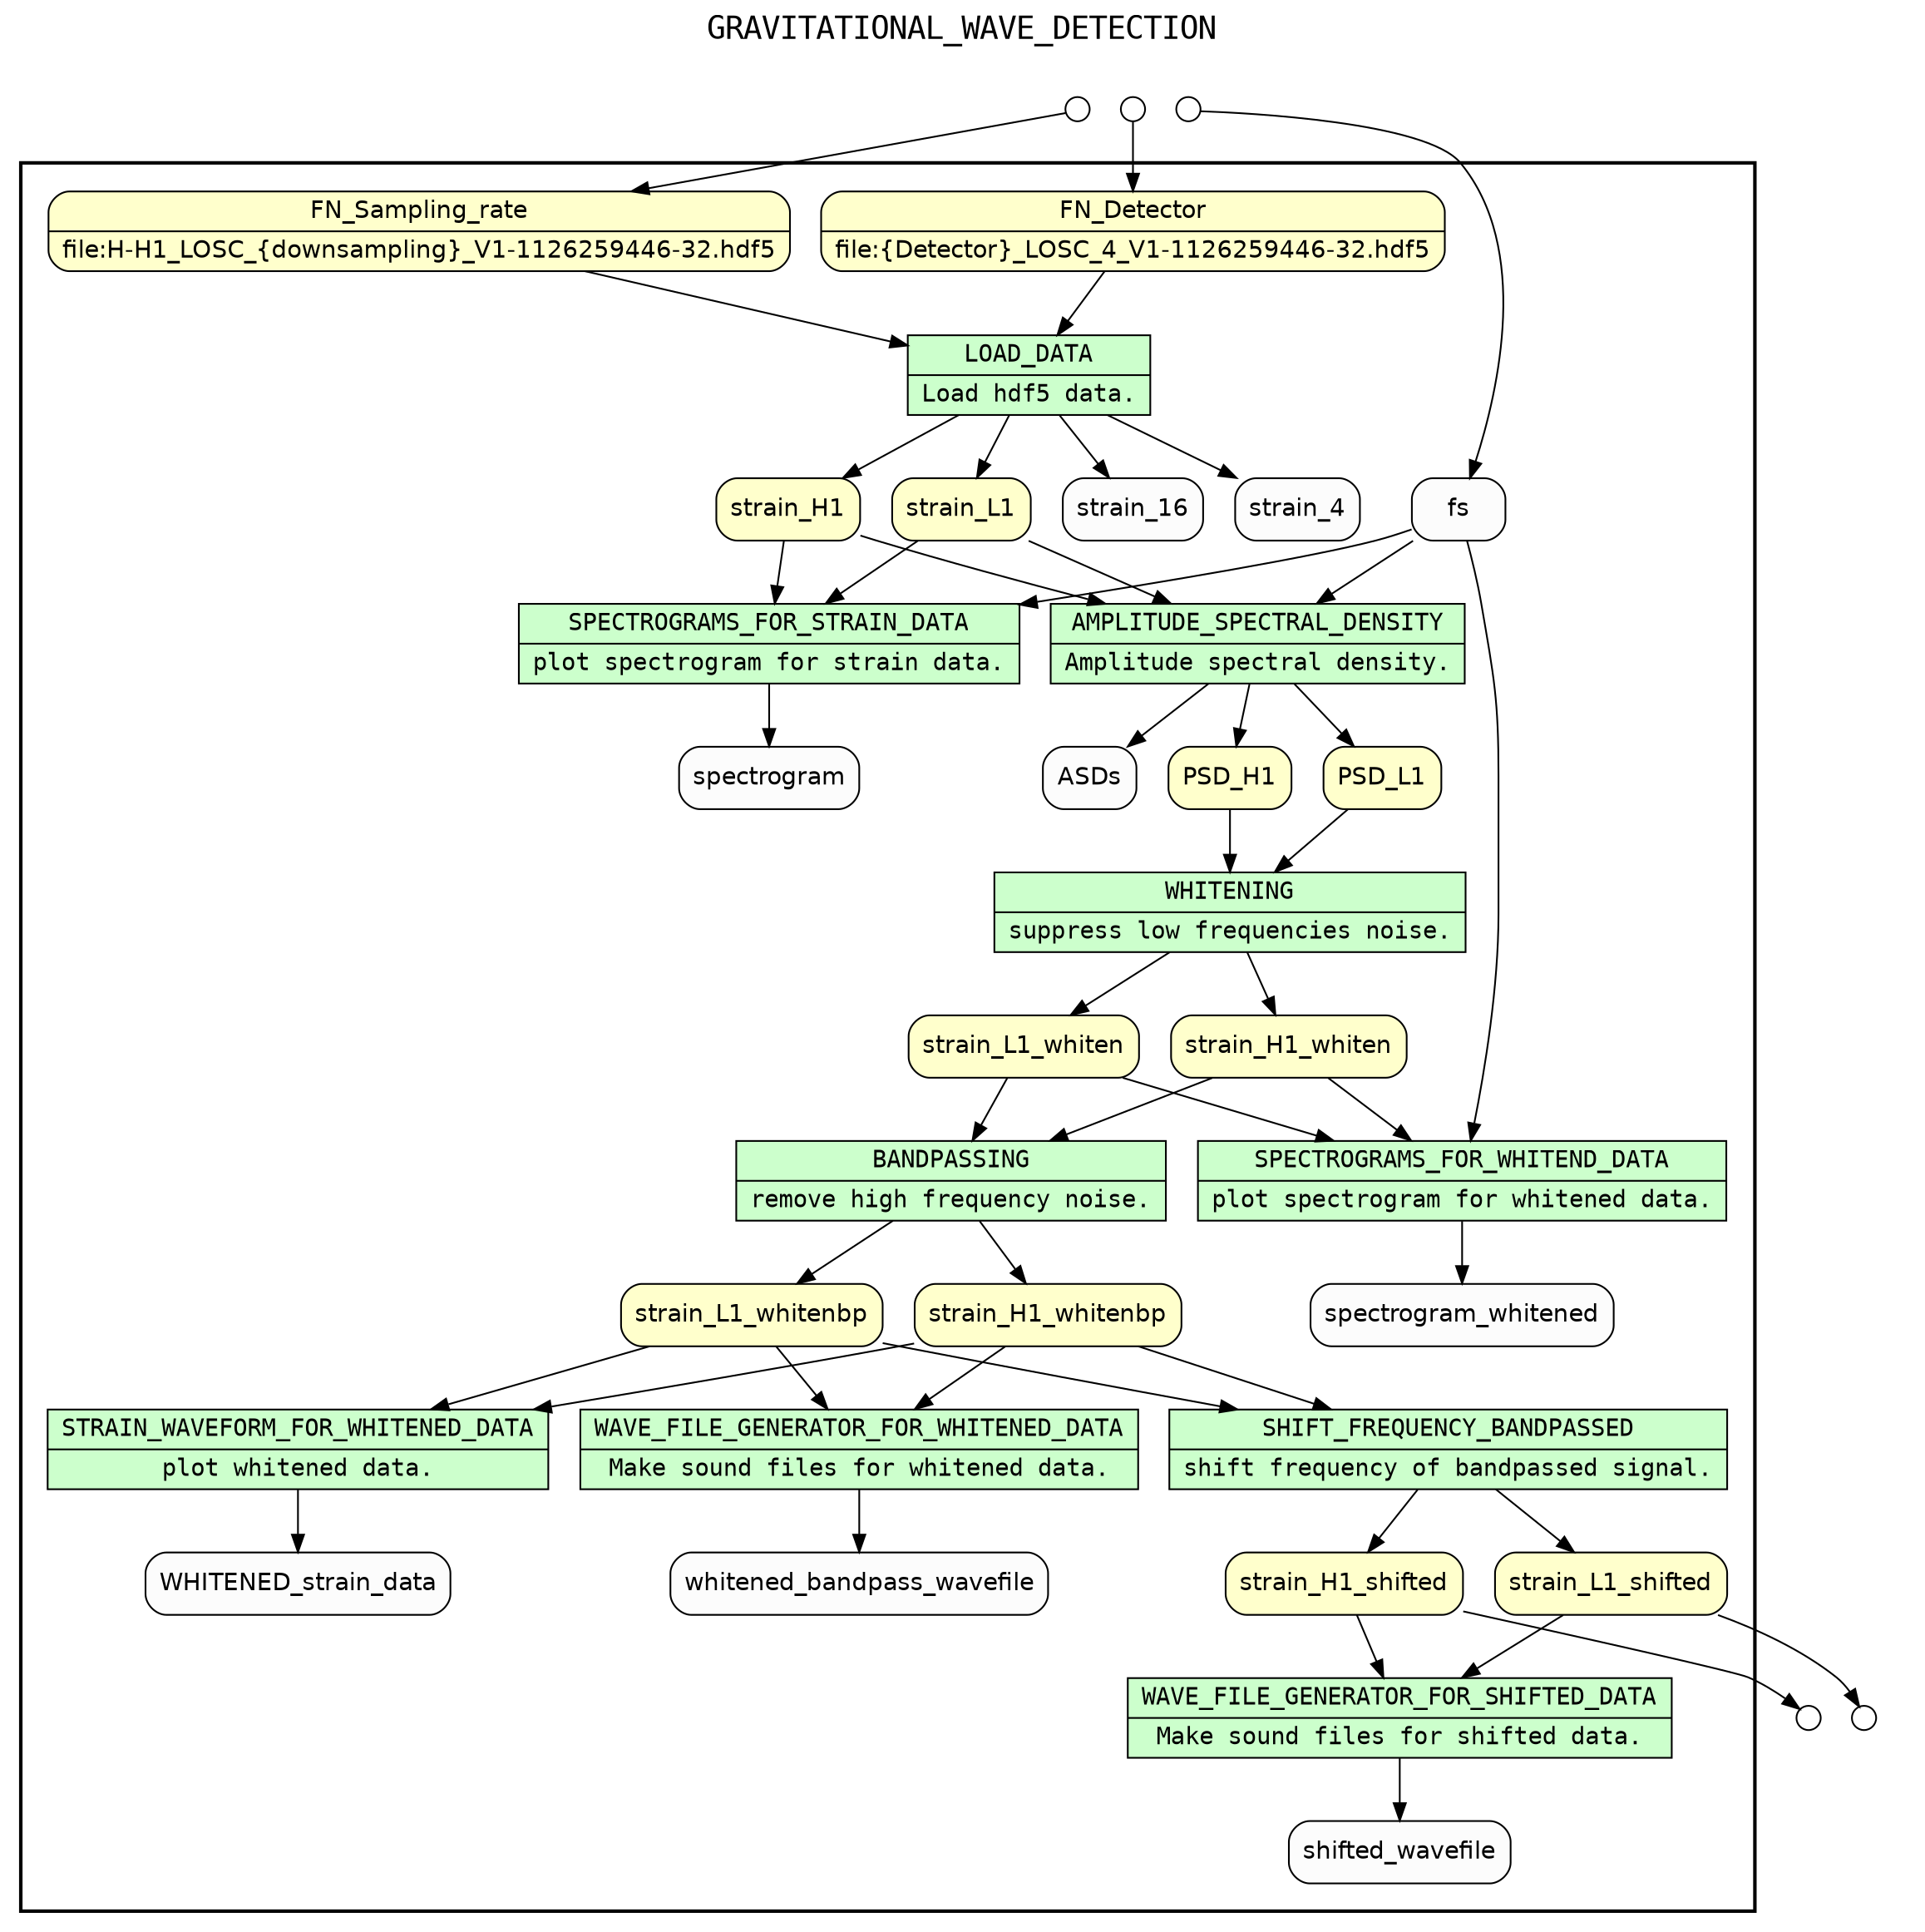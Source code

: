 digraph Workflow {
rankdir=TB
fontname=Courier; fontsize=18; labelloc=t
label=GRAVITATIONAL_WAVE_DETECTION
subgraph cluster_workflow_box_outer { label=""; color=black; penwidth=2
subgraph cluster_workflow_box_inner { label=""; color=white
node[shape=box style=filled fillcolor="#CCFFCC" peripheries=1 fontname=Courier]
LOAD_DATA [shape=record rankdir=LR label="{<f0> LOAD_DATA |<f1> Load hdf5 data.}"];
AMPLITUDE_SPECTRAL_DENSITY [shape=record rankdir=LR label="{<f0> AMPLITUDE_SPECTRAL_DENSITY |<f1> Amplitude spectral density.}"];
WHITENING [shape=record rankdir=LR label="{<f0> WHITENING |<f1> suppress low frequencies noise.}"];
BANDPASSING [shape=record rankdir=LR label="{<f0> BANDPASSING |<f1> remove high frequency noise.}"];
STRAIN_WAVEFORM_FOR_WHITENED_DATA [shape=record rankdir=LR label="{<f0> STRAIN_WAVEFORM_FOR_WHITENED_DATA |<f1> plot whitened data.}"];
SPECTROGRAMS_FOR_STRAIN_DATA [shape=record rankdir=LR label="{<f0> SPECTROGRAMS_FOR_STRAIN_DATA |<f1> plot spectrogram for strain data.}"];
SPECTROGRAMS_FOR_WHITEND_DATA [shape=record rankdir=LR label="{<f0> SPECTROGRAMS_FOR_WHITEND_DATA |<f1> plot spectrogram for whitened data.}"];
WAVE_FILE_GENERATOR_FOR_WHITENED_DATA [shape=record rankdir=LR label="{<f0> WAVE_FILE_GENERATOR_FOR_WHITENED_DATA |<f1> Make sound files for whitened data.}"];
SHIFT_FREQUENCY_BANDPASSED [shape=record rankdir=LR label="{<f0> SHIFT_FREQUENCY_BANDPASSED |<f1> shift frequency of bandpassed signal.}"];
WAVE_FILE_GENERATOR_FOR_SHIFTED_DATA [shape=record rankdir=LR label="{<f0> WAVE_FILE_GENERATOR_FOR_SHIFTED_DATA |<f1> Make sound files for shifted data.}"];
node[shape=box style="rounded,filled" fillcolor="#FFFFCC" peripheries=1 fontname=Helvetica]
strain_H1_shifted
strain_L1_shifted
FN_Detector [shape=record rankdir=LR label="{<f0> FN_Detector |<f1> file\:\{Detector\}_LOSC_4_V1-1126259446-32.hdf5}"];
FN_Sampling_rate [shape=record rankdir=LR label="{<f0> FN_Sampling_rate |<f1> file\:H-H1_LOSC_\{downsampling\}_V1-1126259446-32.hdf5}"];
strain_H1
strain_L1
PSD_H1
PSD_L1
strain_H1_whiten
strain_L1_whiten
strain_H1_whitenbp
strain_L1_whitenbp
node[shape=box style="rounded,filled" fillcolor="#FCFCFC" peripheries=1 fontname=Helvetica]
fs
LOAD_DATA -> strain_H1
LOAD_DATA -> strain_L1
LOAD_DATA -> strain_16
LOAD_DATA -> strain_4
FN_Detector -> LOAD_DATA
FN_Sampling_rate -> LOAD_DATA
AMPLITUDE_SPECTRAL_DENSITY -> PSD_H1
AMPLITUDE_SPECTRAL_DENSITY -> PSD_L1
AMPLITUDE_SPECTRAL_DENSITY -> ASDs
strain_H1 -> AMPLITUDE_SPECTRAL_DENSITY
strain_L1 -> AMPLITUDE_SPECTRAL_DENSITY
fs -> AMPLITUDE_SPECTRAL_DENSITY
WHITENING -> strain_H1_whiten
WHITENING -> strain_L1_whiten
PSD_H1 -> WHITENING
PSD_L1 -> WHITENING
BANDPASSING -> strain_H1_whitenbp
BANDPASSING -> strain_L1_whitenbp
strain_H1_whiten -> BANDPASSING
strain_L1_whiten -> BANDPASSING
STRAIN_WAVEFORM_FOR_WHITENED_DATA -> WHITENED_strain_data
strain_H1_whitenbp -> STRAIN_WAVEFORM_FOR_WHITENED_DATA
strain_L1_whitenbp -> STRAIN_WAVEFORM_FOR_WHITENED_DATA
SPECTROGRAMS_FOR_STRAIN_DATA -> spectrogram
strain_H1 -> SPECTROGRAMS_FOR_STRAIN_DATA
strain_L1 -> SPECTROGRAMS_FOR_STRAIN_DATA
fs -> SPECTROGRAMS_FOR_STRAIN_DATA
SPECTROGRAMS_FOR_WHITEND_DATA -> spectrogram_whitened
strain_H1_whiten -> SPECTROGRAMS_FOR_WHITEND_DATA
strain_L1_whiten -> SPECTROGRAMS_FOR_WHITEND_DATA
fs -> SPECTROGRAMS_FOR_WHITEND_DATA
WAVE_FILE_GENERATOR_FOR_WHITENED_DATA -> whitened_bandpass_wavefile
strain_H1_whitenbp -> WAVE_FILE_GENERATOR_FOR_WHITENED_DATA
strain_L1_whitenbp -> WAVE_FILE_GENERATOR_FOR_WHITENED_DATA
SHIFT_FREQUENCY_BANDPASSED -> strain_H1_shifted
SHIFT_FREQUENCY_BANDPASSED -> strain_L1_shifted
strain_H1_whitenbp -> SHIFT_FREQUENCY_BANDPASSED
strain_L1_whitenbp -> SHIFT_FREQUENCY_BANDPASSED
WAVE_FILE_GENERATOR_FOR_SHIFTED_DATA -> shifted_wavefile
strain_H1_shifted -> WAVE_FILE_GENERATOR_FOR_SHIFTED_DATA
strain_L1_shifted -> WAVE_FILE_GENERATOR_FOR_SHIFTED_DATA
}}
subgraph cluster_input_ports_group_outer { label=""; color=white
subgraph cluster_input_ports_group_inner { label=""; color=white
node[shape=circle style="rounded,filled" fillcolor="#FFFFFF" peripheries=1 fontname=Helvetica width=0.2]
FN_Detector_input_port [label=""]
FN_Sampling_rate_input_port [label=""]
fs_input_port [label=""]
}}
subgraph cluster_output_ports_group_outer { label=""; color=white
subgraph cluster_output_ports_group_inner { label=""; color=white
node[shape=circle style="rounded,filled" fillcolor="#FFFFFF" peripheries=1 fontname=Helvetica width=0.2]
strain_H1_shifted_output_port [label=""]
strain_L1_shifted_output_port [label=""]
}}
FN_Detector_input_port -> FN_Detector
FN_Sampling_rate_input_port -> FN_Sampling_rate
fs_input_port -> fs
strain_H1_shifted -> strain_H1_shifted_output_port
strain_L1_shifted -> strain_L1_shifted_output_port
}
